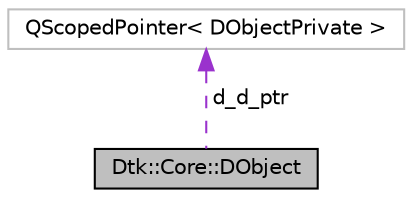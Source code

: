 digraph "Dtk::Core::DObject"
{
  edge [fontname="Helvetica",fontsize="10",labelfontname="Helvetica",labelfontsize="10"];
  node [fontname="Helvetica",fontsize="10",shape=record];
  Node68 [label="Dtk::Core::DObject",height=0.2,width=0.4,color="black", fillcolor="grey75", style="filled", fontcolor="black"];
  Node69 -> Node68 [dir="back",color="darkorchid3",fontsize="10",style="dashed",label=" d_d_ptr" ,fontname="Helvetica"];
  Node69 [label="QScopedPointer\< DObjectPrivate \>",height=0.2,width=0.4,color="grey75", fillcolor="white", style="filled"];
}
